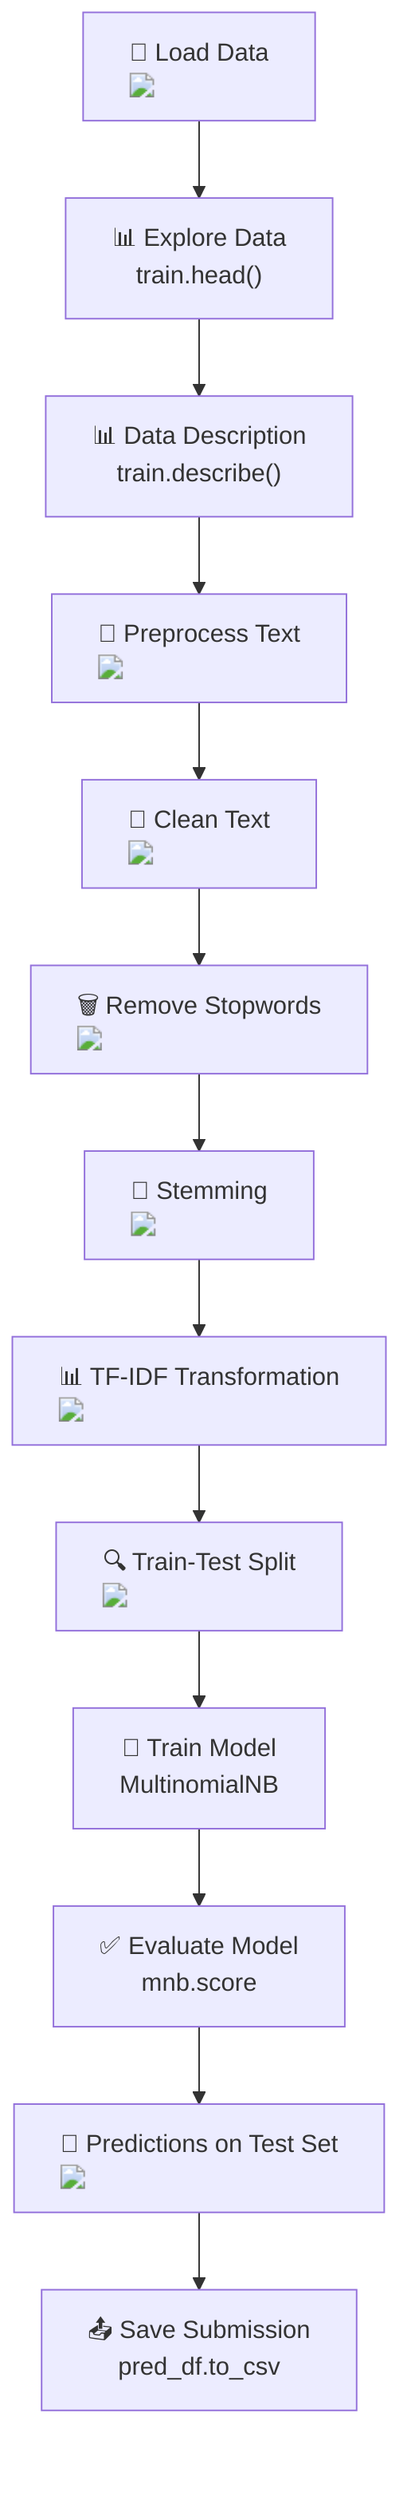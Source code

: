 flowchart TD
    A["📂 Load Data<br/><img src='file.svg' />"] --> B["📊 Explore Data<br/>train.head()"]
    B --> C["📊 Data Description<br/>train.describe()"]
    C --> D["🔄 Preprocess Text<br/><img src='column_split.svg' />"]
    D --> E["🧹 Clean Text<br/><img src='column_split.svg' />"]
    E --> F["🗑️ Remove Stopwords<br/><img src='column_split.svg' />"]
    F --> G["🌿 Stemming<br/><img src='column_split.svg' />"]
    G --> H["📊 TF-IDF Transformation<br/><img src='table.svg' />"]
    H --> I["🔍 Train-Test Split<br/><img src='row_split.svg' />"]
    I --> J["🧠 Train Model<br/>MultinomialNB"]
    J --> K["✅ Evaluate Model<br/>mnb.score"]
    K --> L["📝 Predictions on Test Set<br/><img src='table.svg' />"]
    L --> M["📤 Save Submission<br/>pred_df.to_csv"]